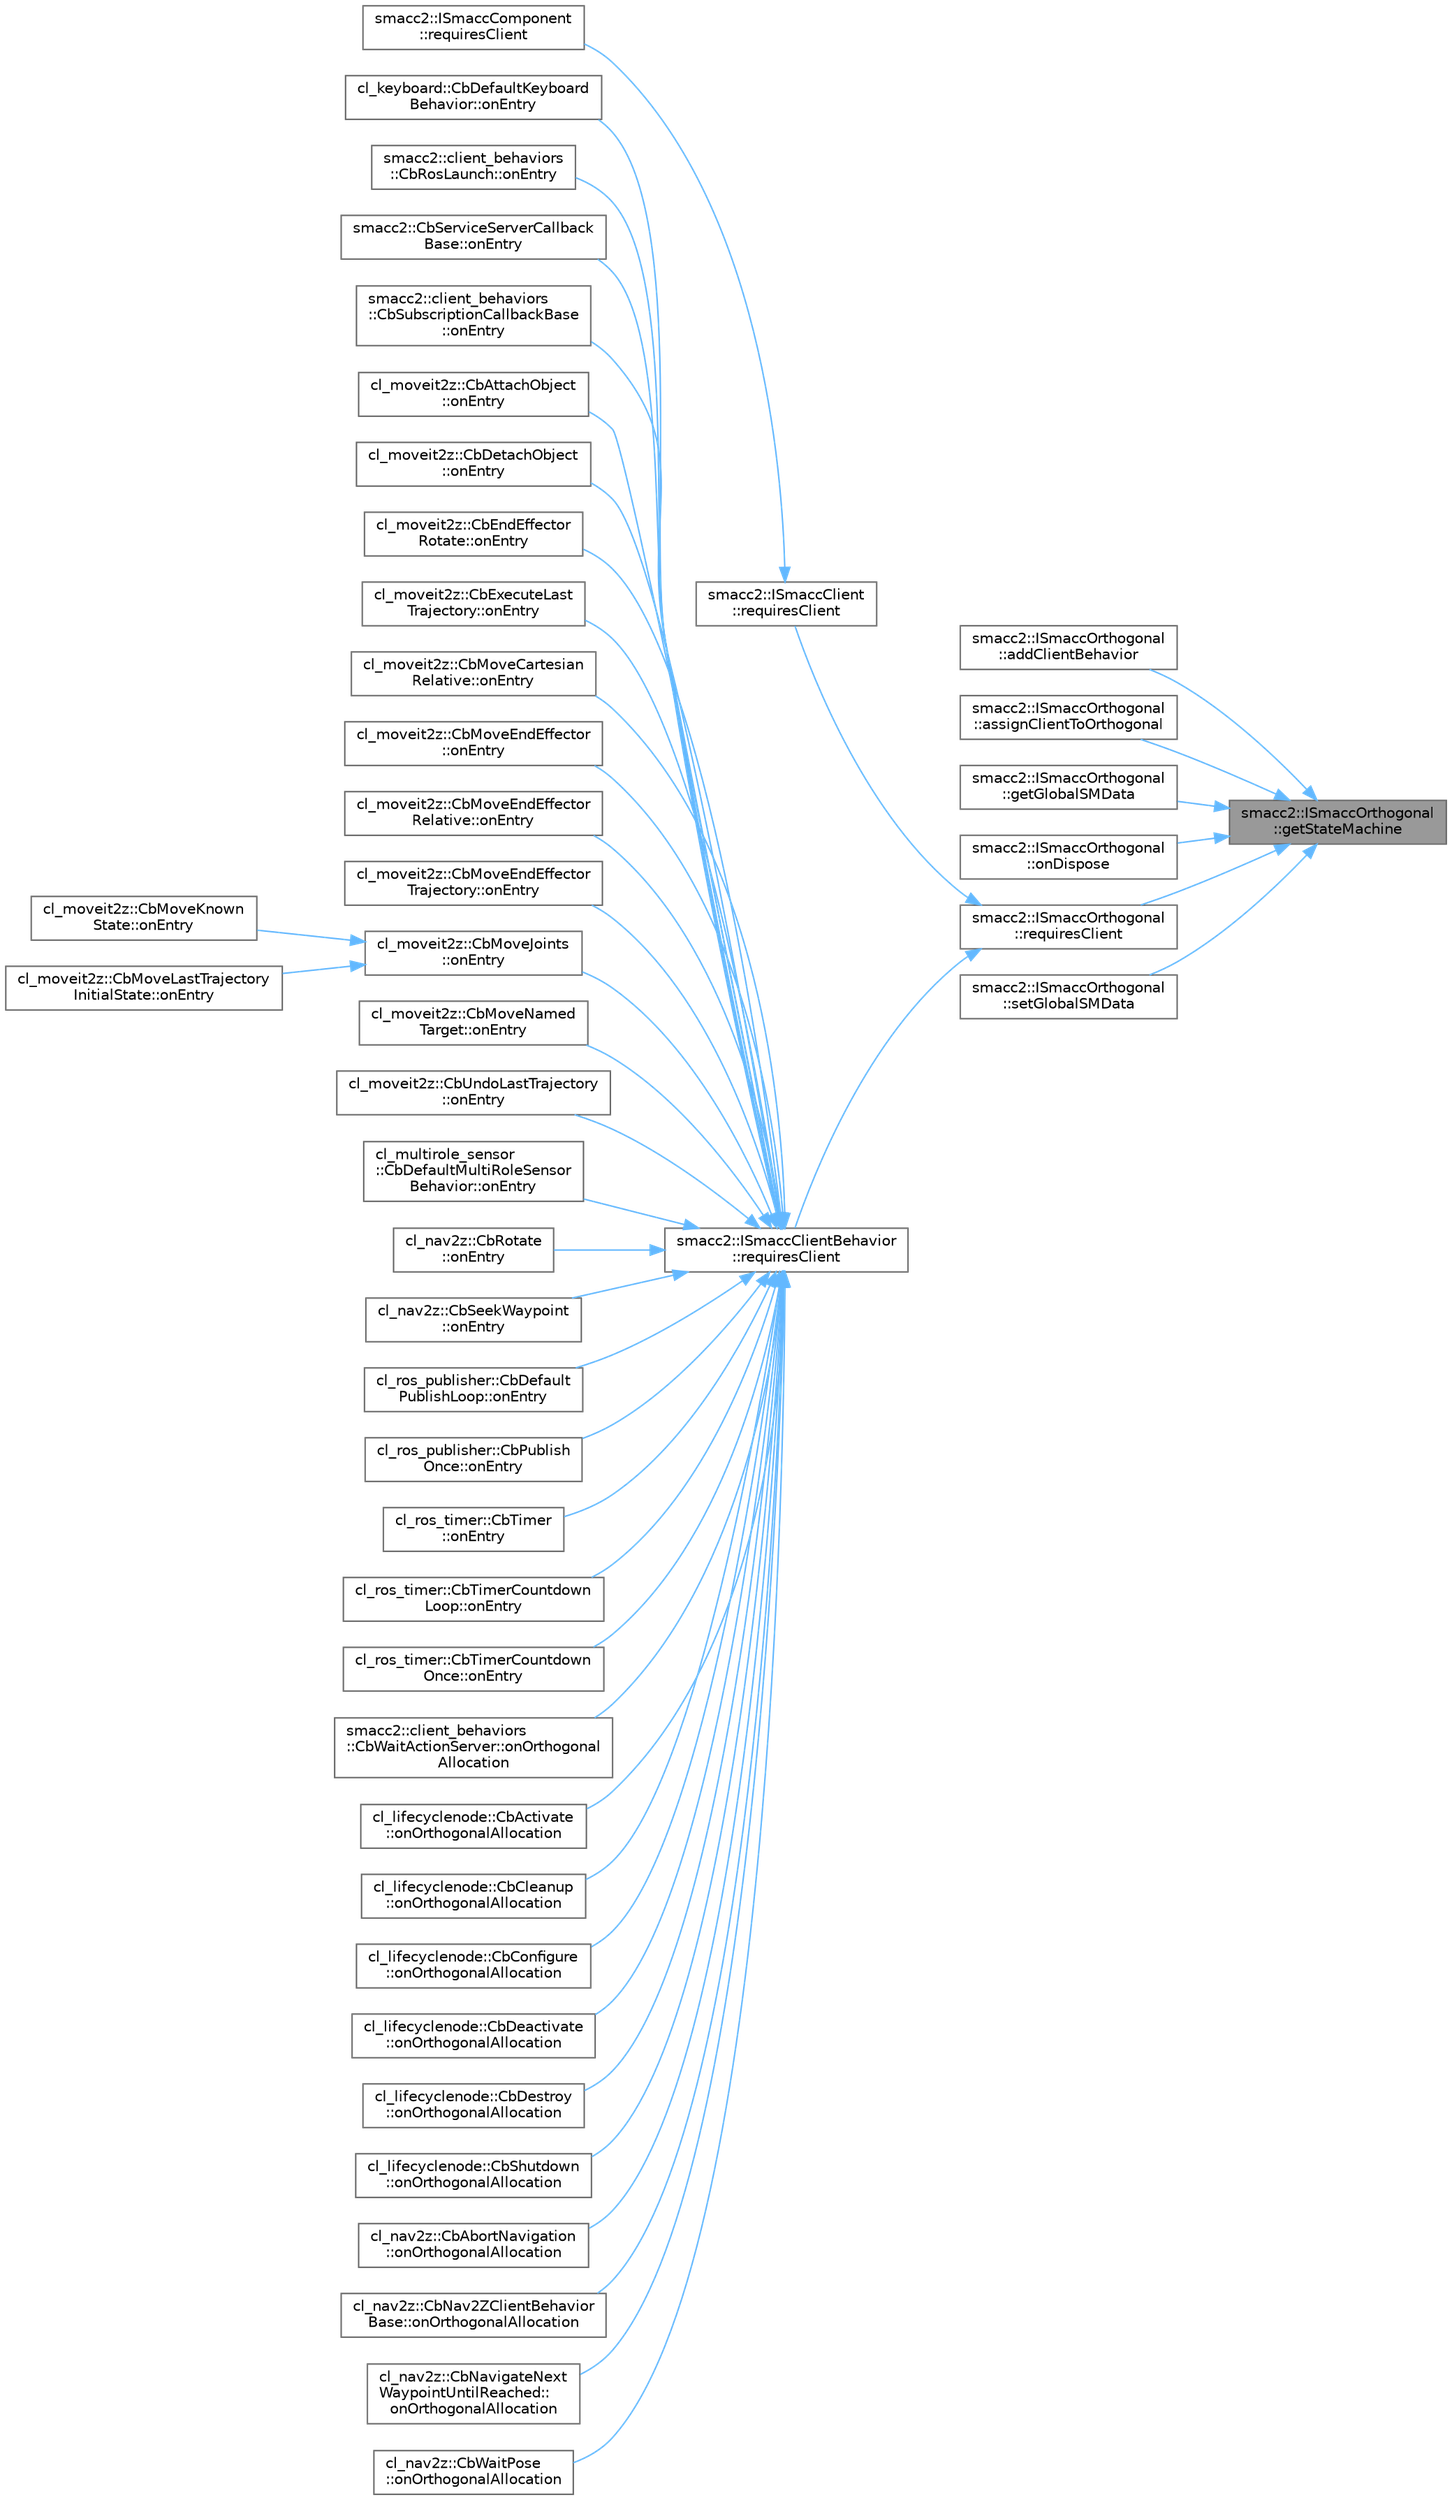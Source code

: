 digraph "smacc2::ISmaccOrthogonal::getStateMachine"
{
 // LATEX_PDF_SIZE
  bgcolor="transparent";
  edge [fontname=Helvetica,fontsize=10,labelfontname=Helvetica,labelfontsize=10];
  node [fontname=Helvetica,fontsize=10,shape=box,height=0.2,width=0.4];
  rankdir="RL";
  Node1 [label="smacc2::ISmaccOrthogonal\l::getStateMachine",height=0.2,width=0.4,color="gray40", fillcolor="grey60", style="filled", fontcolor="black",tooltip=" "];
  Node1 -> Node2 [dir="back",color="steelblue1",style="solid"];
  Node2 [label="smacc2::ISmaccOrthogonal\l::addClientBehavior",height=0.2,width=0.4,color="grey40", fillcolor="white", style="filled",URL="$classsmacc2_1_1ISmaccOrthogonal.html#ac0e6a9ac002395e3b405548ecae50620",tooltip=" "];
  Node1 -> Node3 [dir="back",color="steelblue1",style="solid"];
  Node3 [label="smacc2::ISmaccOrthogonal\l::assignClientToOrthogonal",height=0.2,width=0.4,color="grey40", fillcolor="white", style="filled",URL="$classsmacc2_1_1ISmaccOrthogonal.html#ae58f05ba54120366f940d3d5b927b5fb",tooltip=" "];
  Node1 -> Node4 [dir="back",color="steelblue1",style="solid"];
  Node4 [label="smacc2::ISmaccOrthogonal\l::getGlobalSMData",height=0.2,width=0.4,color="grey40", fillcolor="white", style="filled",URL="$classsmacc2_1_1ISmaccOrthogonal.html#a8375c7479e15feb2d233e45bb0d9787d",tooltip=" "];
  Node1 -> Node5 [dir="back",color="steelblue1",style="solid"];
  Node5 [label="smacc2::ISmaccOrthogonal\l::onDispose",height=0.2,width=0.4,color="grey40", fillcolor="white", style="filled",URL="$classsmacc2_1_1ISmaccOrthogonal.html#a057460ee0bee9aca8ee8d4541b334512",tooltip=" "];
  Node1 -> Node6 [dir="back",color="steelblue1",style="solid"];
  Node6 [label="smacc2::ISmaccOrthogonal\l::requiresClient",height=0.2,width=0.4,color="grey40", fillcolor="white", style="filled",URL="$classsmacc2_1_1ISmaccOrthogonal.html#ae3588b55b138744169785152d0f7bb65",tooltip=" "];
  Node6 -> Node7 [dir="back",color="steelblue1",style="solid"];
  Node7 [label="smacc2::ISmaccClient\l::requiresClient",height=0.2,width=0.4,color="grey40", fillcolor="white", style="filled",URL="$classsmacc2_1_1ISmaccClient.html#ae6e5eb70008b3a2bc42e42f5db5b55ab",tooltip=" "];
  Node7 -> Node8 [dir="back",color="steelblue1",style="solid"];
  Node8 [label="smacc2::ISmaccComponent\l::requiresClient",height=0.2,width=0.4,color="grey40", fillcolor="white", style="filled",URL="$classsmacc2_1_1ISmaccComponent.html#a5269f43605f1aa022d34bfeb220bc72c",tooltip=" "];
  Node6 -> Node9 [dir="back",color="steelblue1",style="solid"];
  Node9 [label="smacc2::ISmaccClientBehavior\l::requiresClient",height=0.2,width=0.4,color="grey40", fillcolor="white", style="filled",URL="$classsmacc2_1_1ISmaccClientBehavior.html#ad32d91e7aa6ac921b8d29610bd925244",tooltip=" "];
  Node9 -> Node10 [dir="back",color="steelblue1",style="solid"];
  Node10 [label="cl_keyboard::CbDefaultKeyboard\lBehavior::onEntry",height=0.2,width=0.4,color="grey40", fillcolor="white", style="filled",URL="$classcl__keyboard_1_1CbDefaultKeyboardBehavior.html#a06e49d8c78aeffecf74c27b05f529a3a",tooltip=" "];
  Node9 -> Node11 [dir="back",color="steelblue1",style="solid"];
  Node11 [label="smacc2::client_behaviors\l::CbRosLaunch::onEntry",height=0.2,width=0.4,color="grey40", fillcolor="white", style="filled",URL="$classsmacc2_1_1client__behaviors_1_1CbRosLaunch.html#aae95c9cde3fac627a2a753ccd3530973",tooltip=" "];
  Node9 -> Node12 [dir="back",color="steelblue1",style="solid"];
  Node12 [label="smacc2::CbServiceServerCallback\lBase::onEntry",height=0.2,width=0.4,color="grey40", fillcolor="white", style="filled",URL="$classsmacc2_1_1CbServiceServerCallbackBase.html#a98653fecdccd8eac4a6bb226b2fa5217",tooltip=" "];
  Node9 -> Node13 [dir="back",color="steelblue1",style="solid"];
  Node13 [label="smacc2::client_behaviors\l::CbSubscriptionCallbackBase\l::onEntry",height=0.2,width=0.4,color="grey40", fillcolor="white", style="filled",URL="$classsmacc2_1_1client__behaviors_1_1CbSubscriptionCallbackBase.html#a6012d64247d5ccd219984a527a52cf86",tooltip=" "];
  Node9 -> Node14 [dir="back",color="steelblue1",style="solid"];
  Node14 [label="cl_moveit2z::CbAttachObject\l::onEntry",height=0.2,width=0.4,color="grey40", fillcolor="white", style="filled",URL="$classcl__moveit2z_1_1CbAttachObject.html#a10b91a3fdbe2f6af80ed230fd9fe80fe",tooltip=" "];
  Node9 -> Node15 [dir="back",color="steelblue1",style="solid"];
  Node15 [label="cl_moveit2z::CbDetachObject\l::onEntry",height=0.2,width=0.4,color="grey40", fillcolor="white", style="filled",URL="$classcl__moveit2z_1_1CbDetachObject.html#aaf4240d28b25e847df2be730fd49a017",tooltip=" "];
  Node9 -> Node16 [dir="back",color="steelblue1",style="solid"];
  Node16 [label="cl_moveit2z::CbEndEffector\lRotate::onEntry",height=0.2,width=0.4,color="grey40", fillcolor="white", style="filled",URL="$classcl__moveit2z_1_1CbEndEffectorRotate.html#a4aed6e791b1e0aeee6991aa49c690f04",tooltip=" "];
  Node9 -> Node17 [dir="back",color="steelblue1",style="solid"];
  Node17 [label="cl_moveit2z::CbExecuteLast\lTrajectory::onEntry",height=0.2,width=0.4,color="grey40", fillcolor="white", style="filled",URL="$classcl__moveit2z_1_1CbExecuteLastTrajectory.html#ac9bcff11f50ac9e46cf3c686480d6701",tooltip=" "];
  Node9 -> Node18 [dir="back",color="steelblue1",style="solid"];
  Node18 [label="cl_moveit2z::CbMoveCartesian\lRelative::onEntry",height=0.2,width=0.4,color="grey40", fillcolor="white", style="filled",URL="$classcl__moveit2z_1_1CbMoveCartesianRelative.html#a4f61e18b67bb0d23243937f1c0eb972f",tooltip=" "];
  Node9 -> Node19 [dir="back",color="steelblue1",style="solid"];
  Node19 [label="cl_moveit2z::CbMoveEndEffector\l::onEntry",height=0.2,width=0.4,color="grey40", fillcolor="white", style="filled",URL="$classcl__moveit2z_1_1CbMoveEndEffector.html#ac21074ac8664d01a93c5b62d0a20ac50",tooltip=" "];
  Node9 -> Node20 [dir="back",color="steelblue1",style="solid"];
  Node20 [label="cl_moveit2z::CbMoveEndEffector\lRelative::onEntry",height=0.2,width=0.4,color="grey40", fillcolor="white", style="filled",URL="$classcl__moveit2z_1_1CbMoveEndEffectorRelative.html#ae53023af1086a67ad0e5248663573e53",tooltip=" "];
  Node9 -> Node21 [dir="back",color="steelblue1",style="solid"];
  Node21 [label="cl_moveit2z::CbMoveEndEffector\lTrajectory::onEntry",height=0.2,width=0.4,color="grey40", fillcolor="white", style="filled",URL="$classcl__moveit2z_1_1CbMoveEndEffectorTrajectory.html#a9fd96e90f5bac10e611806e37a087378",tooltip=" "];
  Node9 -> Node22 [dir="back",color="steelblue1",style="solid"];
  Node22 [label="cl_moveit2z::CbMoveJoints\l::onEntry",height=0.2,width=0.4,color="grey40", fillcolor="white", style="filled",URL="$classcl__moveit2z_1_1CbMoveJoints.html#a7efc080bffd30f1d4fc4d6eb3b17b5a9",tooltip=" "];
  Node22 -> Node23 [dir="back",color="steelblue1",style="solid"];
  Node23 [label="cl_moveit2z::CbMoveKnown\lState::onEntry",height=0.2,width=0.4,color="grey40", fillcolor="white", style="filled",URL="$classcl__moveit2z_1_1CbMoveKnownState.html#af841237a90043a819c190658cb731626",tooltip=" "];
  Node22 -> Node24 [dir="back",color="steelblue1",style="solid"];
  Node24 [label="cl_moveit2z::CbMoveLastTrajectory\lInitialState::onEntry",height=0.2,width=0.4,color="grey40", fillcolor="white", style="filled",URL="$classcl__moveit2z_1_1CbMoveLastTrajectoryInitialState.html#ad24c008d5ff35d9475ad658015e88317",tooltip=" "];
  Node9 -> Node25 [dir="back",color="steelblue1",style="solid"];
  Node25 [label="cl_moveit2z::CbMoveNamed\lTarget::onEntry",height=0.2,width=0.4,color="grey40", fillcolor="white", style="filled",URL="$classcl__moveit2z_1_1CbMoveNamedTarget.html#ac5fb49ab0485e4e14ad36c52ca9ac647",tooltip=" "];
  Node9 -> Node26 [dir="back",color="steelblue1",style="solid"];
  Node26 [label="cl_moveit2z::CbUndoLastTrajectory\l::onEntry",height=0.2,width=0.4,color="grey40", fillcolor="white", style="filled",URL="$classcl__moveit2z_1_1CbUndoLastTrajectory.html#a16d267121356eeb0c8042ae8af07793f",tooltip=" "];
  Node9 -> Node27 [dir="back",color="steelblue1",style="solid"];
  Node27 [label="cl_multirole_sensor\l::CbDefaultMultiRoleSensor\lBehavior::onEntry",height=0.2,width=0.4,color="grey40", fillcolor="white", style="filled",URL="$classcl__multirole__sensor_1_1CbDefaultMultiRoleSensorBehavior.html#a54e7f0f2958ef2d7acd97dc33ec0d6de",tooltip=" "];
  Node9 -> Node28 [dir="back",color="steelblue1",style="solid"];
  Node28 [label="cl_nav2z::CbRotate\l::onEntry",height=0.2,width=0.4,color="grey40", fillcolor="white", style="filled",URL="$classcl__nav2z_1_1CbRotate.html#a73303c69ad571c99128374b7b9627154",tooltip=" "];
  Node9 -> Node29 [dir="back",color="steelblue1",style="solid"];
  Node29 [label="cl_nav2z::CbSeekWaypoint\l::onEntry",height=0.2,width=0.4,color="grey40", fillcolor="white", style="filled",URL="$classcl__nav2z_1_1CbSeekWaypoint.html#a1647146b1cce1d16d8ef18b69e63f1ea",tooltip=" "];
  Node9 -> Node30 [dir="back",color="steelblue1",style="solid"];
  Node30 [label="cl_ros_publisher::CbDefault\lPublishLoop::onEntry",height=0.2,width=0.4,color="grey40", fillcolor="white", style="filled",URL="$classcl__ros__publisher_1_1CbDefaultPublishLoop.html#a4dae42e78c718e91706f4880c3bd6101",tooltip=" "];
  Node9 -> Node31 [dir="back",color="steelblue1",style="solid"];
  Node31 [label="cl_ros_publisher::CbPublish\lOnce::onEntry",height=0.2,width=0.4,color="grey40", fillcolor="white", style="filled",URL="$classcl__ros__publisher_1_1CbPublishOnce.html#a9fe3e0012fc4f5e5df66142c97b0f88e",tooltip=" "];
  Node9 -> Node32 [dir="back",color="steelblue1",style="solid"];
  Node32 [label="cl_ros_timer::CbTimer\l::onEntry",height=0.2,width=0.4,color="grey40", fillcolor="white", style="filled",URL="$classcl__ros__timer_1_1CbTimer.html#aceba45e86271cf1b7333e2f42c246a38",tooltip=" "];
  Node9 -> Node33 [dir="back",color="steelblue1",style="solid"];
  Node33 [label="cl_ros_timer::CbTimerCountdown\lLoop::onEntry",height=0.2,width=0.4,color="grey40", fillcolor="white", style="filled",URL="$classcl__ros__timer_1_1CbTimerCountdownLoop.html#aa088f15db4fb2c307c86b30b2e1f7744",tooltip=" "];
  Node9 -> Node34 [dir="back",color="steelblue1",style="solid"];
  Node34 [label="cl_ros_timer::CbTimerCountdown\lOnce::onEntry",height=0.2,width=0.4,color="grey40", fillcolor="white", style="filled",URL="$classcl__ros__timer_1_1CbTimerCountdownOnce.html#a613662c4a4106ece0ce1dee198d1aba2",tooltip=" "];
  Node9 -> Node35 [dir="back",color="steelblue1",style="solid"];
  Node35 [label="smacc2::client_behaviors\l::CbWaitActionServer::onOrthogonal\lAllocation",height=0.2,width=0.4,color="grey40", fillcolor="white", style="filled",URL="$classsmacc2_1_1client__behaviors_1_1CbWaitActionServer.html#af97ece6300bd2064f390da03c94ddf0e",tooltip=" "];
  Node9 -> Node36 [dir="back",color="steelblue1",style="solid"];
  Node36 [label="cl_lifecyclenode::CbActivate\l::onOrthogonalAllocation",height=0.2,width=0.4,color="grey40", fillcolor="white", style="filled",URL="$classcl__lifecyclenode_1_1CbActivate.html#a9e99f881cd4133b4635a20fc5175b510",tooltip=" "];
  Node9 -> Node37 [dir="back",color="steelblue1",style="solid"];
  Node37 [label="cl_lifecyclenode::CbCleanup\l::onOrthogonalAllocation",height=0.2,width=0.4,color="grey40", fillcolor="white", style="filled",URL="$classcl__lifecyclenode_1_1CbCleanup.html#af64ae4e2a46040028115a29519bc7255",tooltip=" "];
  Node9 -> Node38 [dir="back",color="steelblue1",style="solid"];
  Node38 [label="cl_lifecyclenode::CbConfigure\l::onOrthogonalAllocation",height=0.2,width=0.4,color="grey40", fillcolor="white", style="filled",URL="$classcl__lifecyclenode_1_1CbConfigure.html#af445dd34c48b165f96bdda83b50de854",tooltip=" "];
  Node9 -> Node39 [dir="back",color="steelblue1",style="solid"];
  Node39 [label="cl_lifecyclenode::CbDeactivate\l::onOrthogonalAllocation",height=0.2,width=0.4,color="grey40", fillcolor="white", style="filled",URL="$classcl__lifecyclenode_1_1CbDeactivate.html#af085c3e6bd400e8af848092f7b83a9eb",tooltip=" "];
  Node9 -> Node40 [dir="back",color="steelblue1",style="solid"];
  Node40 [label="cl_lifecyclenode::CbDestroy\l::onOrthogonalAllocation",height=0.2,width=0.4,color="grey40", fillcolor="white", style="filled",URL="$classcl__lifecyclenode_1_1CbDestroy.html#abd4f2a5adb601d10d4f1a6e1ec0fcc31",tooltip=" "];
  Node9 -> Node41 [dir="back",color="steelblue1",style="solid"];
  Node41 [label="cl_lifecyclenode::CbShutdown\l::onOrthogonalAllocation",height=0.2,width=0.4,color="grey40", fillcolor="white", style="filled",URL="$classcl__lifecyclenode_1_1CbShutdown.html#ac3ba338f90ea349a0d61306400a9ea95",tooltip=" "];
  Node9 -> Node42 [dir="back",color="steelblue1",style="solid"];
  Node42 [label="cl_nav2z::CbAbortNavigation\l::onOrthogonalAllocation",height=0.2,width=0.4,color="grey40", fillcolor="white", style="filled",URL="$classcl__nav2z_1_1CbAbortNavigation.html#ac97504f0947220a6b9c0e7da03617cc8",tooltip=" "];
  Node9 -> Node43 [dir="back",color="steelblue1",style="solid"];
  Node43 [label="cl_nav2z::CbNav2ZClientBehavior\lBase::onOrthogonalAllocation",height=0.2,width=0.4,color="grey40", fillcolor="white", style="filled",URL="$classcl__nav2z_1_1CbNav2ZClientBehaviorBase.html#a2dc017f3b9858f504d7969ce16f90051",tooltip=" "];
  Node9 -> Node44 [dir="back",color="steelblue1",style="solid"];
  Node44 [label="cl_nav2z::CbNavigateNext\lWaypointUntilReached::\lonOrthogonalAllocation",height=0.2,width=0.4,color="grey40", fillcolor="white", style="filled",URL="$classcl__nav2z_1_1CbNavigateNextWaypointUntilReached.html#a8ab042802853562b2b030515e51ac80d",tooltip=" "];
  Node9 -> Node45 [dir="back",color="steelblue1",style="solid"];
  Node45 [label="cl_nav2z::CbWaitPose\l::onOrthogonalAllocation",height=0.2,width=0.4,color="grey40", fillcolor="white", style="filled",URL="$classcl__nav2z_1_1CbWaitPose.html#abaee0482756e8c1157808363225fd6af",tooltip=" "];
  Node1 -> Node46 [dir="back",color="steelblue1",style="solid"];
  Node46 [label="smacc2::ISmaccOrthogonal\l::setGlobalSMData",height=0.2,width=0.4,color="grey40", fillcolor="white", style="filled",URL="$classsmacc2_1_1ISmaccOrthogonal.html#a7c32153797028a84f0fd4dea0e8c862f",tooltip=" "];
}
